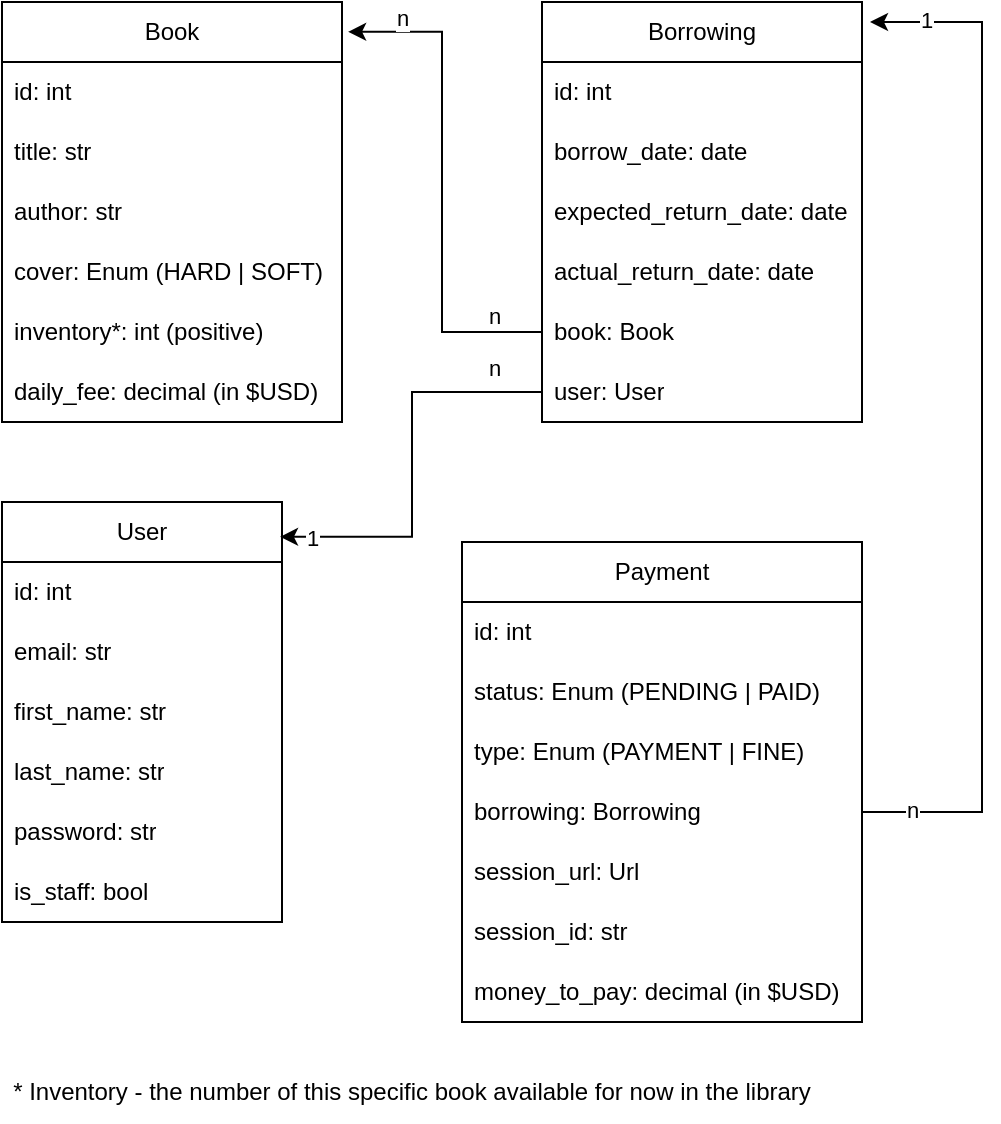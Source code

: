 <mxfile version="24.7.17">
  <diagram name="Сторінка-1" id="79wwIDqsr1NJ4J6cmFDL">
    <mxGraphModel dx="954" dy="639" grid="1" gridSize="10" guides="1" tooltips="1" connect="1" arrows="1" fold="1" page="1" pageScale="1" pageWidth="827" pageHeight="1169" math="0" shadow="0">
      <root>
        <mxCell id="0" />
        <mxCell id="1" parent="0" />
        <mxCell id="h1VAfAwmR6Je0nPm3k_w-1" value="Book" style="swimlane;fontStyle=0;childLayout=stackLayout;horizontal=1;startSize=30;horizontalStack=0;resizeParent=1;resizeParentMax=0;resizeLast=0;collapsible=1;marginBottom=0;whiteSpace=wrap;html=1;" parent="1" vertex="1">
          <mxGeometry x="50" y="40" width="170" height="210" as="geometry" />
        </mxCell>
        <mxCell id="h1VAfAwmR6Je0nPm3k_w-4" value="id: int" style="text;strokeColor=none;fillColor=none;align=left;verticalAlign=middle;spacingLeft=4;spacingRight=4;overflow=hidden;points=[[0,0.5],[1,0.5]];portConstraint=eastwest;rotatable=0;whiteSpace=wrap;html=1;" parent="h1VAfAwmR6Je0nPm3k_w-1" vertex="1">
          <mxGeometry y="30" width="170" height="30" as="geometry" />
        </mxCell>
        <mxCell id="h1VAfAwmR6Je0nPm3k_w-2" value="title: str" style="text;strokeColor=none;fillColor=none;align=left;verticalAlign=middle;spacingLeft=4;spacingRight=4;overflow=hidden;points=[[0,0.5],[1,0.5]];portConstraint=eastwest;rotatable=0;whiteSpace=wrap;html=1;" parent="h1VAfAwmR6Je0nPm3k_w-1" vertex="1">
          <mxGeometry y="60" width="170" height="30" as="geometry" />
        </mxCell>
        <mxCell id="h1VAfAwmR6Je0nPm3k_w-3" value="author: str" style="text;strokeColor=none;fillColor=none;align=left;verticalAlign=middle;spacingLeft=4;spacingRight=4;overflow=hidden;points=[[0,0.5],[1,0.5]];portConstraint=eastwest;rotatable=0;whiteSpace=wrap;html=1;" parent="h1VAfAwmR6Je0nPm3k_w-1" vertex="1">
          <mxGeometry y="90" width="170" height="30" as="geometry" />
        </mxCell>
        <mxCell id="h1VAfAwmR6Je0nPm3k_w-5" value="cover: Enum (HARD | SOFT)" style="text;strokeColor=none;fillColor=none;align=left;verticalAlign=middle;spacingLeft=4;spacingRight=4;overflow=hidden;points=[[0,0.5],[1,0.5]];portConstraint=eastwest;rotatable=0;whiteSpace=wrap;html=1;" parent="h1VAfAwmR6Je0nPm3k_w-1" vertex="1">
          <mxGeometry y="120" width="170" height="30" as="geometry" />
        </mxCell>
        <mxCell id="h1VAfAwmR6Je0nPm3k_w-10" value="inventory*: int (positive)" style="text;strokeColor=none;fillColor=none;align=left;verticalAlign=middle;spacingLeft=4;spacingRight=4;overflow=hidden;points=[[0,0.5],[1,0.5]];portConstraint=eastwest;rotatable=0;whiteSpace=wrap;html=1;" parent="h1VAfAwmR6Je0nPm3k_w-1" vertex="1">
          <mxGeometry y="150" width="170" height="30" as="geometry" />
        </mxCell>
        <mxCell id="h1VAfAwmR6Je0nPm3k_w-12" value="daily_fee: decimal (in $USD)" style="text;strokeColor=none;fillColor=none;align=left;verticalAlign=middle;spacingLeft=4;spacingRight=4;overflow=hidden;points=[[0,0.5],[1,0.5]];portConstraint=eastwest;rotatable=0;whiteSpace=wrap;html=1;" parent="h1VAfAwmR6Je0nPm3k_w-1" vertex="1">
          <mxGeometry y="180" width="170" height="30" as="geometry" />
        </mxCell>
        <mxCell id="h1VAfAwmR6Je0nPm3k_w-11" value="&lt;div style=&quot;text-align: justify;&quot;&gt;&lt;span style=&quot;background-color: transparent; font-family: Arial, sans-serif; white-space-collapse: preserve;&quot;&gt;* Inventory - the number of this specific book available for now in the library&lt;/span&gt;&lt;/div&gt;" style="text;html=1;align=center;verticalAlign=middle;whiteSpace=wrap;rounded=0;" parent="1" vertex="1">
          <mxGeometry x="50" y="570" width="410" height="30" as="geometry" />
        </mxCell>
        <mxCell id="h1VAfAwmR6Je0nPm3k_w-13" value="User" style="swimlane;fontStyle=0;childLayout=stackLayout;horizontal=1;startSize=30;horizontalStack=0;resizeParent=1;resizeParentMax=0;resizeLast=0;collapsible=1;marginBottom=0;whiteSpace=wrap;html=1;" parent="1" vertex="1">
          <mxGeometry x="50" y="290" width="140" height="210" as="geometry" />
        </mxCell>
        <mxCell id="h1VAfAwmR6Je0nPm3k_w-43" value="id: int" style="text;strokeColor=none;fillColor=none;align=left;verticalAlign=middle;spacingLeft=4;spacingRight=4;overflow=hidden;points=[[0,0.5],[1,0.5]];portConstraint=eastwest;rotatable=0;whiteSpace=wrap;html=1;" parent="h1VAfAwmR6Je0nPm3k_w-13" vertex="1">
          <mxGeometry y="30" width="140" height="30" as="geometry" />
        </mxCell>
        <mxCell id="h1VAfAwmR6Je0nPm3k_w-14" value="email: str" style="text;strokeColor=none;fillColor=none;align=left;verticalAlign=middle;spacingLeft=4;spacingRight=4;overflow=hidden;points=[[0,0.5],[1,0.5]];portConstraint=eastwest;rotatable=0;whiteSpace=wrap;html=1;" parent="h1VAfAwmR6Je0nPm3k_w-13" vertex="1">
          <mxGeometry y="60" width="140" height="30" as="geometry" />
        </mxCell>
        <mxCell id="h1VAfAwmR6Je0nPm3k_w-15" value="first_name: str" style="text;strokeColor=none;fillColor=none;align=left;verticalAlign=middle;spacingLeft=4;spacingRight=4;overflow=hidden;points=[[0,0.5],[1,0.5]];portConstraint=eastwest;rotatable=0;whiteSpace=wrap;html=1;" parent="h1VAfAwmR6Je0nPm3k_w-13" vertex="1">
          <mxGeometry y="90" width="140" height="30" as="geometry" />
        </mxCell>
        <mxCell id="h1VAfAwmR6Je0nPm3k_w-16" value="last_name: str" style="text;strokeColor=none;fillColor=none;align=left;verticalAlign=middle;spacingLeft=4;spacingRight=4;overflow=hidden;points=[[0,0.5],[1,0.5]];portConstraint=eastwest;rotatable=0;whiteSpace=wrap;html=1;" parent="h1VAfAwmR6Je0nPm3k_w-13" vertex="1">
          <mxGeometry y="120" width="140" height="30" as="geometry" />
        </mxCell>
        <mxCell id="h1VAfAwmR6Je0nPm3k_w-17" value="password: str" style="text;strokeColor=none;fillColor=none;align=left;verticalAlign=middle;spacingLeft=4;spacingRight=4;overflow=hidden;points=[[0,0.5],[1,0.5]];portConstraint=eastwest;rotatable=0;whiteSpace=wrap;html=1;" parent="h1VAfAwmR6Je0nPm3k_w-13" vertex="1">
          <mxGeometry y="150" width="140" height="30" as="geometry" />
        </mxCell>
        <mxCell id="h1VAfAwmR6Je0nPm3k_w-18" value="is_staff: bool" style="text;strokeColor=none;fillColor=none;align=left;verticalAlign=middle;spacingLeft=4;spacingRight=4;overflow=hidden;points=[[0,0.5],[1,0.5]];portConstraint=eastwest;rotatable=0;whiteSpace=wrap;html=1;" parent="h1VAfAwmR6Je0nPm3k_w-13" vertex="1">
          <mxGeometry y="180" width="140" height="30" as="geometry" />
        </mxCell>
        <mxCell id="h1VAfAwmR6Je0nPm3k_w-19" value="Borrowing" style="swimlane;fontStyle=0;childLayout=stackLayout;horizontal=1;startSize=30;horizontalStack=0;resizeParent=1;resizeParentMax=0;resizeLast=0;collapsible=1;marginBottom=0;whiteSpace=wrap;html=1;" parent="1" vertex="1">
          <mxGeometry x="320" y="40" width="160" height="210" as="geometry" />
        </mxCell>
        <mxCell id="h1VAfAwmR6Je0nPm3k_w-42" value="id: int" style="text;strokeColor=none;fillColor=none;align=left;verticalAlign=middle;spacingLeft=4;spacingRight=4;overflow=hidden;points=[[0,0.5],[1,0.5]];portConstraint=eastwest;rotatable=0;whiteSpace=wrap;html=1;" parent="h1VAfAwmR6Je0nPm3k_w-19" vertex="1">
          <mxGeometry y="30" width="160" height="30" as="geometry" />
        </mxCell>
        <mxCell id="h1VAfAwmR6Je0nPm3k_w-20" value="borrow_date: date" style="text;strokeColor=none;fillColor=none;align=left;verticalAlign=middle;spacingLeft=4;spacingRight=4;overflow=hidden;points=[[0,0.5],[1,0.5]];portConstraint=eastwest;rotatable=0;whiteSpace=wrap;html=1;" parent="h1VAfAwmR6Je0nPm3k_w-19" vertex="1">
          <mxGeometry y="60" width="160" height="30" as="geometry" />
        </mxCell>
        <mxCell id="h1VAfAwmR6Je0nPm3k_w-21" value="expected_return_date: date" style="text;strokeColor=none;fillColor=none;align=left;verticalAlign=middle;spacingLeft=4;spacingRight=4;overflow=hidden;points=[[0,0.5],[1,0.5]];portConstraint=eastwest;rotatable=0;whiteSpace=wrap;html=1;" parent="h1VAfAwmR6Je0nPm3k_w-19" vertex="1">
          <mxGeometry y="90" width="160" height="30" as="geometry" />
        </mxCell>
        <mxCell id="h1VAfAwmR6Je0nPm3k_w-22" value="actual_return_date: date" style="text;strokeColor=none;fillColor=none;align=left;verticalAlign=middle;spacingLeft=4;spacingRight=4;overflow=hidden;points=[[0,0.5],[1,0.5]];portConstraint=eastwest;rotatable=0;whiteSpace=wrap;html=1;" parent="h1VAfAwmR6Je0nPm3k_w-19" vertex="1">
          <mxGeometry y="120" width="160" height="30" as="geometry" />
        </mxCell>
        <mxCell id="h1VAfAwmR6Je0nPm3k_w-24" value="book: Book" style="text;strokeColor=none;fillColor=none;align=left;verticalAlign=middle;spacingLeft=4;spacingRight=4;overflow=hidden;points=[[0,0.5],[1,0.5]];portConstraint=eastwest;rotatable=0;whiteSpace=wrap;html=1;" parent="h1VAfAwmR6Je0nPm3k_w-19" vertex="1">
          <mxGeometry y="150" width="160" height="30" as="geometry" />
        </mxCell>
        <mxCell id="h1VAfAwmR6Je0nPm3k_w-25" value="user: User" style="text;strokeColor=none;fillColor=none;align=left;verticalAlign=middle;spacingLeft=4;spacingRight=4;overflow=hidden;points=[[0,0.5],[1,0.5]];portConstraint=eastwest;rotatable=0;whiteSpace=wrap;html=1;" parent="h1VAfAwmR6Je0nPm3k_w-19" vertex="1">
          <mxGeometry y="180" width="160" height="30" as="geometry" />
        </mxCell>
        <mxCell id="h1VAfAwmR6Je0nPm3k_w-26" style="edgeStyle=orthogonalEdgeStyle;rounded=0;orthogonalLoop=1;jettySize=auto;html=1;exitX=0;exitY=0.5;exitDx=0;exitDy=0;entryX=1.018;entryY=0.071;entryDx=0;entryDy=0;entryPerimeter=0;" parent="1" source="h1VAfAwmR6Je0nPm3k_w-24" target="h1VAfAwmR6Je0nPm3k_w-1" edge="1">
          <mxGeometry relative="1" as="geometry" />
        </mxCell>
        <mxCell id="h1VAfAwmR6Je0nPm3k_w-27" value="n" style="edgeLabel;html=1;align=center;verticalAlign=middle;resizable=0;points=[];" parent="h1VAfAwmR6Je0nPm3k_w-26" vertex="1" connectable="0">
          <mxGeometry x="0.782" relative="1" as="geometry">
            <mxPoint y="-7" as="offset" />
          </mxGeometry>
        </mxCell>
        <mxCell id="h1VAfAwmR6Je0nPm3k_w-28" value="n" style="edgeLabel;html=1;align=center;verticalAlign=middle;resizable=0;points=[];" parent="h1VAfAwmR6Je0nPm3k_w-26" vertex="1" connectable="0">
          <mxGeometry x="-0.806" y="2" relative="1" as="geometry">
            <mxPoint y="-10" as="offset" />
          </mxGeometry>
        </mxCell>
        <mxCell id="h1VAfAwmR6Je0nPm3k_w-29" style="edgeStyle=orthogonalEdgeStyle;rounded=0;orthogonalLoop=1;jettySize=auto;html=1;exitX=0;exitY=0.5;exitDx=0;exitDy=0;entryX=0.993;entryY=0.083;entryDx=0;entryDy=0;entryPerimeter=0;" parent="1" source="h1VAfAwmR6Je0nPm3k_w-25" target="h1VAfAwmR6Je0nPm3k_w-13" edge="1">
          <mxGeometry relative="1" as="geometry" />
        </mxCell>
        <mxCell id="h1VAfAwmR6Je0nPm3k_w-30" value="1" style="edgeLabel;html=1;align=center;verticalAlign=middle;resizable=0;points=[];" parent="h1VAfAwmR6Je0nPm3k_w-29" vertex="1" connectable="0">
          <mxGeometry x="0.842" relative="1" as="geometry">
            <mxPoint as="offset" />
          </mxGeometry>
        </mxCell>
        <mxCell id="h1VAfAwmR6Je0nPm3k_w-31" value="n" style="edgeLabel;html=1;align=center;verticalAlign=middle;resizable=0;points=[];" parent="h1VAfAwmR6Je0nPm3k_w-29" vertex="1" connectable="0">
          <mxGeometry x="-0.784" y="1" relative="1" as="geometry">
            <mxPoint x="-2" y="-13" as="offset" />
          </mxGeometry>
        </mxCell>
        <mxCell id="h1VAfAwmR6Je0nPm3k_w-32" value="Payment" style="swimlane;fontStyle=0;childLayout=stackLayout;horizontal=1;startSize=30;horizontalStack=0;resizeParent=1;resizeParentMax=0;resizeLast=0;collapsible=1;marginBottom=0;whiteSpace=wrap;html=1;" parent="1" vertex="1">
          <mxGeometry x="280" y="310" width="200" height="240" as="geometry" />
        </mxCell>
        <mxCell id="h1VAfAwmR6Je0nPm3k_w-44" value="id: int" style="text;strokeColor=none;fillColor=none;align=left;verticalAlign=middle;spacingLeft=4;spacingRight=4;overflow=hidden;points=[[0,0.5],[1,0.5]];portConstraint=eastwest;rotatable=0;whiteSpace=wrap;html=1;" parent="h1VAfAwmR6Je0nPm3k_w-32" vertex="1">
          <mxGeometry y="30" width="200" height="30" as="geometry" />
        </mxCell>
        <mxCell id="h1VAfAwmR6Je0nPm3k_w-33" value="status: Enum (PENDING | PAID)" style="text;strokeColor=none;fillColor=none;align=left;verticalAlign=middle;spacingLeft=4;spacingRight=4;overflow=hidden;points=[[0,0.5],[1,0.5]];portConstraint=eastwest;rotatable=0;whiteSpace=wrap;html=1;" parent="h1VAfAwmR6Je0nPm3k_w-32" vertex="1">
          <mxGeometry y="60" width="200" height="30" as="geometry" />
        </mxCell>
        <mxCell id="h1VAfAwmR6Je0nPm3k_w-34" value="type: Enum (PAYMENT | FINE)" style="text;strokeColor=none;fillColor=none;align=left;verticalAlign=middle;spacingLeft=4;spacingRight=4;overflow=hidden;points=[[0,0.5],[1,0.5]];portConstraint=eastwest;rotatable=0;whiteSpace=wrap;html=1;" parent="h1VAfAwmR6Je0nPm3k_w-32" vertex="1">
          <mxGeometry y="90" width="200" height="30" as="geometry" />
        </mxCell>
        <mxCell id="h1VAfAwmR6Je0nPm3k_w-35" value="borrowing: Borrowing" style="text;strokeColor=none;fillColor=none;align=left;verticalAlign=middle;spacingLeft=4;spacingRight=4;overflow=hidden;points=[[0,0.5],[1,0.5]];portConstraint=eastwest;rotatable=0;whiteSpace=wrap;html=1;" parent="h1VAfAwmR6Je0nPm3k_w-32" vertex="1">
          <mxGeometry y="120" width="200" height="30" as="geometry" />
        </mxCell>
        <mxCell id="h1VAfAwmR6Je0nPm3k_w-37" value="session_url: Url" style="text;strokeColor=none;fillColor=none;align=left;verticalAlign=middle;spacingLeft=4;spacingRight=4;overflow=hidden;points=[[0,0.5],[1,0.5]];portConstraint=eastwest;rotatable=0;whiteSpace=wrap;html=1;" parent="h1VAfAwmR6Je0nPm3k_w-32" vertex="1">
          <mxGeometry y="150" width="200" height="30" as="geometry" />
        </mxCell>
        <mxCell id="h1VAfAwmR6Je0nPm3k_w-40" value="session_id: str" style="text;strokeColor=none;fillColor=none;align=left;verticalAlign=middle;spacingLeft=4;spacingRight=4;overflow=hidden;points=[[0,0.5],[1,0.5]];portConstraint=eastwest;rotatable=0;whiteSpace=wrap;html=1;" parent="h1VAfAwmR6Je0nPm3k_w-32" vertex="1">
          <mxGeometry y="180" width="200" height="30" as="geometry" />
        </mxCell>
        <mxCell id="h1VAfAwmR6Je0nPm3k_w-41" value="money_to_pay: decimal (in $USD)" style="text;strokeColor=none;fillColor=none;align=left;verticalAlign=middle;spacingLeft=4;spacingRight=4;overflow=hidden;points=[[0,0.5],[1,0.5]];portConstraint=eastwest;rotatable=0;whiteSpace=wrap;html=1;" parent="h1VAfAwmR6Je0nPm3k_w-32" vertex="1">
          <mxGeometry y="210" width="200" height="30" as="geometry" />
        </mxCell>
        <mxCell id="h1VAfAwmR6Je0nPm3k_w-36" style="edgeStyle=orthogonalEdgeStyle;rounded=0;orthogonalLoop=1;jettySize=auto;html=1;exitX=1;exitY=0.5;exitDx=0;exitDy=0;entryX=1.025;entryY=0.043;entryDx=0;entryDy=0;entryPerimeter=0;" parent="1" source="h1VAfAwmR6Je0nPm3k_w-35" target="h1VAfAwmR6Je0nPm3k_w-19" edge="1">
          <mxGeometry relative="1" as="geometry">
            <mxPoint x="610" y="50" as="targetPoint" />
            <Array as="points">
              <mxPoint x="540" y="445" />
              <mxPoint x="540" y="50" />
            </Array>
          </mxGeometry>
        </mxCell>
        <mxCell id="h1VAfAwmR6Je0nPm3k_w-38" value="1" style="edgeLabel;html=1;align=center;verticalAlign=middle;resizable=0;points=[];" parent="h1VAfAwmR6Je0nPm3k_w-36" vertex="1" connectable="0">
          <mxGeometry x="0.888" y="-1" relative="1" as="geometry">
            <mxPoint as="offset" />
          </mxGeometry>
        </mxCell>
        <mxCell id="h1VAfAwmR6Je0nPm3k_w-39" value="n" style="edgeLabel;html=1;align=center;verticalAlign=middle;resizable=0;points=[];" parent="h1VAfAwmR6Je0nPm3k_w-36" vertex="1" connectable="0">
          <mxGeometry x="-0.902" y="1" relative="1" as="geometry">
            <mxPoint as="offset" />
          </mxGeometry>
        </mxCell>
      </root>
    </mxGraphModel>
  </diagram>
</mxfile>
